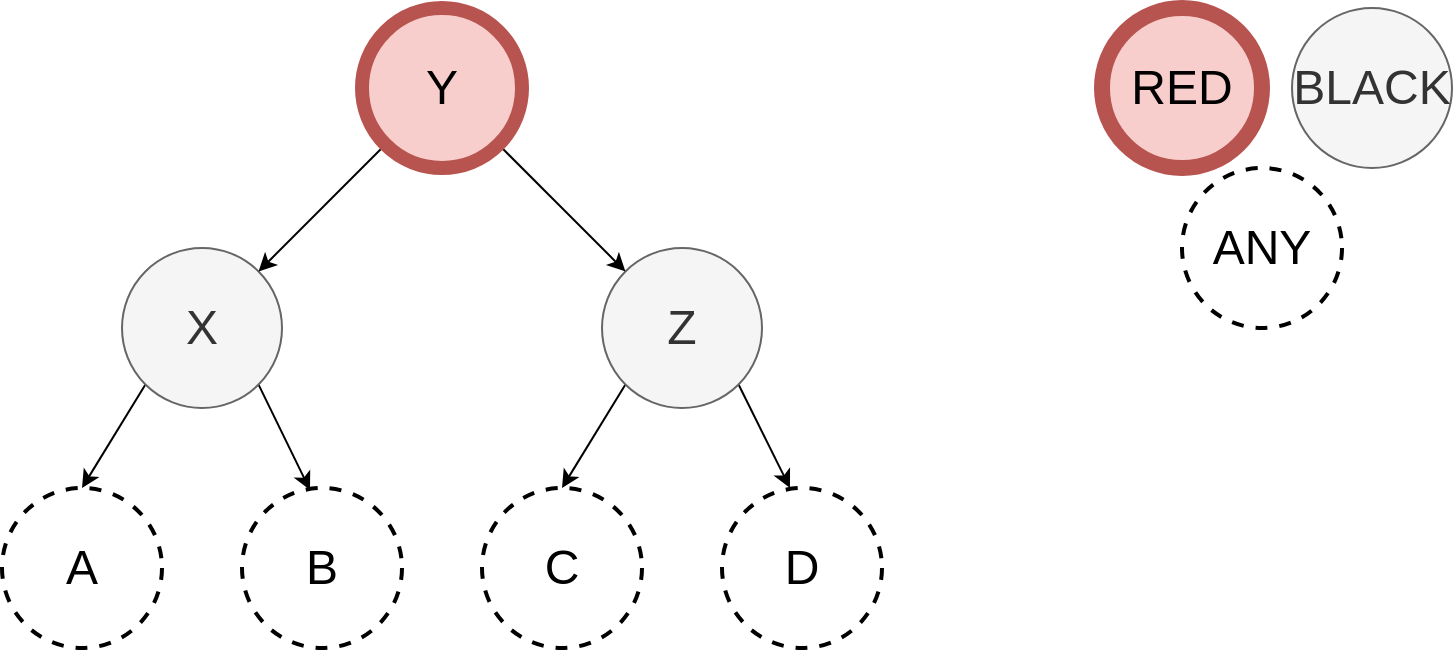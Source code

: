 <mxfile version="16.1.2" type="device"><diagram id="yPaau06a0oBfp0IsOzm5" name="Page-1"><mxGraphModel dx="1422" dy="905" grid="1" gridSize="10" guides="1" tooltips="1" connect="1" arrows="1" fold="1" page="1" pageScale="1" pageWidth="850" pageHeight="1100" math="0" shadow="0"><root><mxCell id="0"/><mxCell id="1" parent="0"/><mxCell id="Get1oiRfgvdKFnOaZ3X8-26" style="edgeStyle=none;rounded=0;orthogonalLoop=1;jettySize=auto;html=1;exitX=0;exitY=1;exitDx=0;exitDy=0;entryX=0.5;entryY=0;entryDx=0;entryDy=0;" edge="1" parent="1" source="Get1oiRfgvdKFnOaZ3X8-3" target="Get1oiRfgvdKFnOaZ3X8-16"><mxGeometry relative="1" as="geometry"/></mxCell><mxCell id="Get1oiRfgvdKFnOaZ3X8-27" style="edgeStyle=none;rounded=0;orthogonalLoop=1;jettySize=auto;html=1;exitX=1;exitY=1;exitDx=0;exitDy=0;entryX=0.425;entryY=0.013;entryDx=0;entryDy=0;entryPerimeter=0;" edge="1" parent="1" source="Get1oiRfgvdKFnOaZ3X8-3" target="Get1oiRfgvdKFnOaZ3X8-18"><mxGeometry relative="1" as="geometry"/></mxCell><mxCell id="Get1oiRfgvdKFnOaZ3X8-3" value="&lt;font style=&quot;font-size: 24px&quot;&gt;X&lt;/font&gt;" style="ellipse;whiteSpace=wrap;html=1;aspect=fixed;fillColor=#f5f5f5;fontColor=#333333;strokeColor=#666666;" vertex="1" parent="1"><mxGeometry x="80" y="200" width="80" height="80" as="geometry"/></mxCell><mxCell id="Get1oiRfgvdKFnOaZ3X8-28" style="edgeStyle=none;rounded=0;orthogonalLoop=1;jettySize=auto;html=1;exitX=0;exitY=1;exitDx=0;exitDy=0;entryX=0.5;entryY=0;entryDx=0;entryDy=0;" edge="1" parent="1" source="Get1oiRfgvdKFnOaZ3X8-14" target="Get1oiRfgvdKFnOaZ3X8-19"><mxGeometry relative="1" as="geometry"/></mxCell><mxCell id="Get1oiRfgvdKFnOaZ3X8-29" style="edgeStyle=none;rounded=0;orthogonalLoop=1;jettySize=auto;html=1;exitX=1;exitY=1;exitDx=0;exitDy=0;entryX=0.425;entryY=0;entryDx=0;entryDy=0;entryPerimeter=0;" edge="1" parent="1" source="Get1oiRfgvdKFnOaZ3X8-14" target="Get1oiRfgvdKFnOaZ3X8-23"><mxGeometry relative="1" as="geometry"/></mxCell><mxCell id="Get1oiRfgvdKFnOaZ3X8-14" value="&lt;font style=&quot;font-size: 24px&quot;&gt;Z&lt;/font&gt;" style="ellipse;whiteSpace=wrap;html=1;aspect=fixed;fillColor=#f5f5f5;strokeColor=#666666;strokeWidth=1;fontColor=#333333;" vertex="1" parent="1"><mxGeometry x="320" y="200" width="80" height="80" as="geometry"/></mxCell><mxCell id="Get1oiRfgvdKFnOaZ3X8-24" style="rounded=0;orthogonalLoop=1;jettySize=auto;html=1;exitX=0;exitY=1;exitDx=0;exitDy=0;entryX=1;entryY=0;entryDx=0;entryDy=0;" edge="1" parent="1" source="Get1oiRfgvdKFnOaZ3X8-15" target="Get1oiRfgvdKFnOaZ3X8-3"><mxGeometry relative="1" as="geometry"/></mxCell><mxCell id="Get1oiRfgvdKFnOaZ3X8-25" style="edgeStyle=none;rounded=0;orthogonalLoop=1;jettySize=auto;html=1;exitX=1;exitY=1;exitDx=0;exitDy=0;" edge="1" parent="1" source="Get1oiRfgvdKFnOaZ3X8-15" target="Get1oiRfgvdKFnOaZ3X8-14"><mxGeometry relative="1" as="geometry"/></mxCell><mxCell id="Get1oiRfgvdKFnOaZ3X8-15" value="&lt;font style=&quot;font-size: 24px&quot;&gt;Y&lt;/font&gt;" style="ellipse;whiteSpace=wrap;html=1;aspect=fixed;fillColor=#f8cecc;strokeColor=#b85450;strokeWidth=7;" vertex="1" parent="1"><mxGeometry x="200" y="80.0" width="80" height="80" as="geometry"/></mxCell><mxCell id="Get1oiRfgvdKFnOaZ3X8-16" value="&lt;font style=&quot;font-size: 24px&quot;&gt;A&lt;/font&gt;" style="ellipse;whiteSpace=wrap;html=1;aspect=fixed;dashed=1;strokeWidth=2;" vertex="1" parent="1"><mxGeometry x="20" y="320" width="80" height="80" as="geometry"/></mxCell><mxCell id="Get1oiRfgvdKFnOaZ3X8-18" value="&lt;font style=&quot;font-size: 24px&quot;&gt;B&lt;/font&gt;" style="ellipse;whiteSpace=wrap;html=1;aspect=fixed;dashed=1;strokeWidth=2;" vertex="1" parent="1"><mxGeometry x="140" y="320" width="80" height="80" as="geometry"/></mxCell><mxCell id="Get1oiRfgvdKFnOaZ3X8-19" value="&lt;font style=&quot;font-size: 24px&quot;&gt;C&lt;/font&gt;" style="ellipse;whiteSpace=wrap;html=1;aspect=fixed;dashed=1;strokeWidth=2;" vertex="1" parent="1"><mxGeometry x="260" y="320" width="80" height="80" as="geometry"/></mxCell><mxCell id="Get1oiRfgvdKFnOaZ3X8-20" value="&lt;font style=&quot;font-size: 24px&quot;&gt;RED&lt;/font&gt;" style="ellipse;whiteSpace=wrap;html=1;aspect=fixed;fillColor=#f8cecc;strokeColor=#b85450;strokeWidth=8;" vertex="1" parent="1"><mxGeometry x="570" y="80" width="80" height="80" as="geometry"/></mxCell><mxCell id="Get1oiRfgvdKFnOaZ3X8-21" value="&lt;font style=&quot;font-size: 24px&quot;&gt;BLACK&lt;/font&gt;" style="ellipse;whiteSpace=wrap;html=1;aspect=fixed;fillColor=#f5f5f5;fontColor=#333333;strokeColor=#666666;" vertex="1" parent="1"><mxGeometry x="665" y="80" width="80" height="80" as="geometry"/></mxCell><mxCell id="Get1oiRfgvdKFnOaZ3X8-22" value="&lt;span style=&quot;font-size: 24px&quot;&gt;ANY&lt;/span&gt;" style="ellipse;whiteSpace=wrap;html=1;aspect=fixed;dashed=1;strokeWidth=2;" vertex="1" parent="1"><mxGeometry x="610" y="160" width="80" height="80" as="geometry"/></mxCell><mxCell id="Get1oiRfgvdKFnOaZ3X8-23" value="&lt;font style=&quot;font-size: 24px&quot;&gt;D&lt;/font&gt;" style="ellipse;whiteSpace=wrap;html=1;aspect=fixed;dashed=1;strokeWidth=2;" vertex="1" parent="1"><mxGeometry x="380" y="320" width="80" height="80" as="geometry"/></mxCell></root></mxGraphModel></diagram></mxfile>
